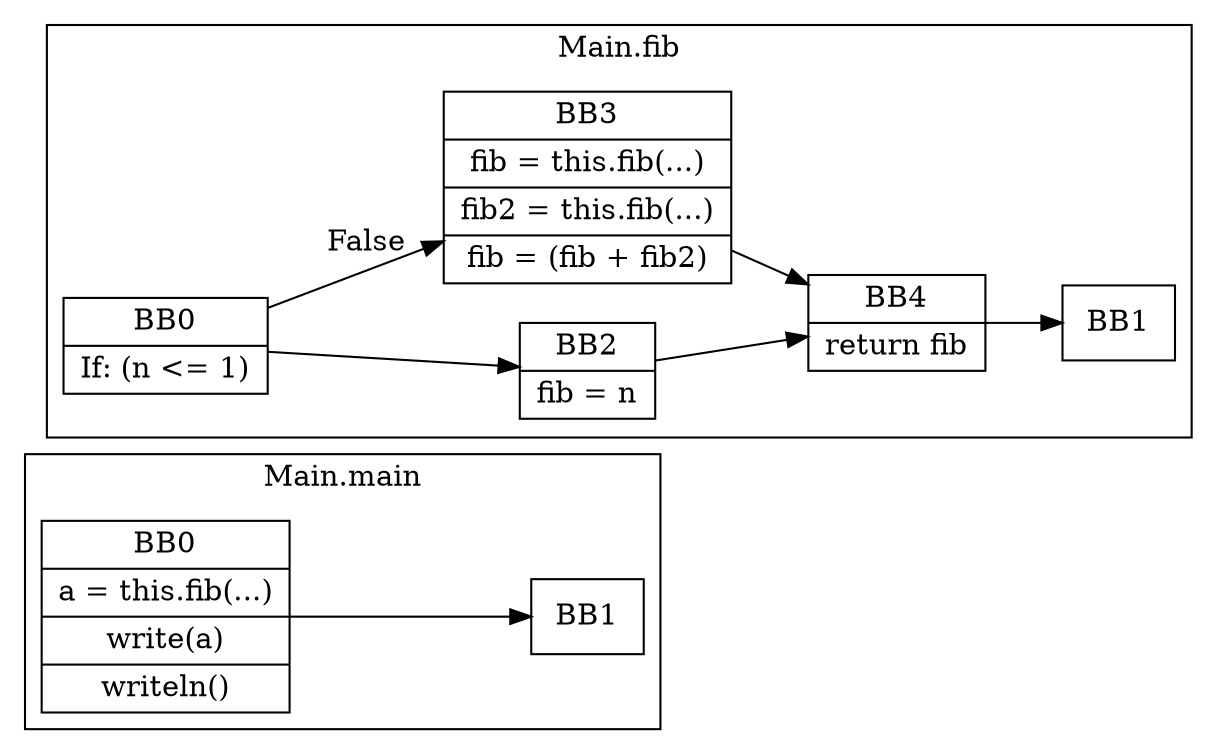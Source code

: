 digraph G {
  graph [ rankdir = "LR" ];
  subgraph cluster_0 {
    label = "Main.main"
    M0_BB0 [
      shape="record"
      label="BB0|a = this.fib(...)|write(a)|writeln()"
    ];
    M0_BB0 -> M0_BB1;
    M0_BB1 [
      shape="record"
      label="BB1"
    ];
  }
  subgraph cluster_1 {
    label = "Main.fib"
    M1_BB0 [
      shape="record"
      label="BB0|If: (n \<= 1)"
    ];
    M1_BB0 -> M1_BB2;
    M1_BB0 -> M1_BB3 [label="False"];
    M1_BB1 [
      shape="record"
      label="BB1"
    ];
    M1_BB2 [
      shape="record"
      label="BB2|fib = n"
    ];
    M1_BB2 -> M1_BB4;
    M1_BB3 [
      shape="record"
      label="BB3|fib = this.fib(...)|fib2 = this.fib(...)|fib = (fib + fib2)"
    ];
    M1_BB3 -> M1_BB4;
    M1_BB4 [
      shape="record"
      label="BB4|return fib"
    ];
    M1_BB4 -> M1_BB1;
  }
}
